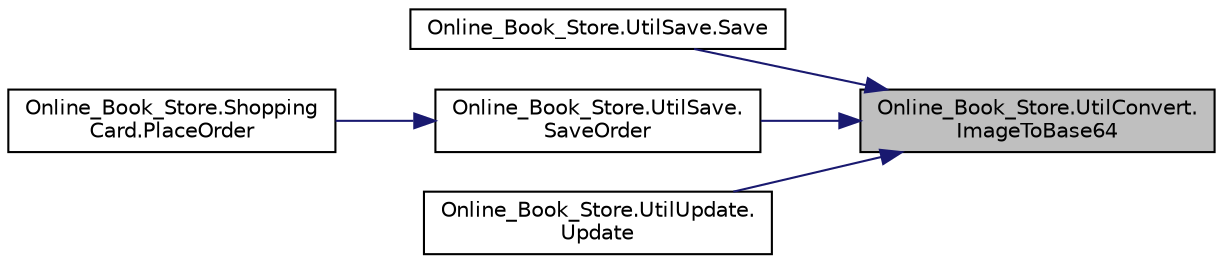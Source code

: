 digraph "Online_Book_Store.UtilConvert.ImageToBase64"
{
 // LATEX_PDF_SIZE
  edge [fontname="Helvetica",fontsize="10",labelfontname="Helvetica",labelfontsize="10"];
  node [fontname="Helvetica",fontsize="10",shape=record];
  rankdir="RL";
  Node1 [label="Online_Book_Store.UtilConvert.\lImageToBase64",height=0.2,width=0.4,color="black", fillcolor="grey75", style="filled", fontcolor="black",tooltip="This function convert from Image to base 64 string. After that convert Image to byte[]."];
  Node1 -> Node2 [dir="back",color="midnightblue",fontsize="10",style="solid",fontname="Helvetica"];
  Node2 [label="Online_Book_Store.UtilSave.Save",height=0.2,width=0.4,color="black", fillcolor="white", style="filled",URL="$class_online___book___store_1_1_util_save.html#a1ee805aa16dafb36bb669426873f63ab",tooltip="This function save elements of the ShoppingCard.xml file."];
  Node1 -> Node3 [dir="back",color="midnightblue",fontsize="10",style="solid",fontname="Helvetica"];
  Node3 [label="Online_Book_Store.UtilSave.\lSaveOrder",height=0.2,width=0.4,color="black", fillcolor="white", style="filled",URL="$class_online___book___store_1_1_util_save.html#a280c53ab0e9d20052656b1d7cb977291",tooltip="This function save elements of the MyOrders.xml file."];
  Node3 -> Node4 [dir="back",color="midnightblue",fontsize="10",style="solid",fontname="Helvetica"];
  Node4 [label="Online_Book_Store.Shopping\lCard.PlaceOrder",height=0.2,width=0.4,color="black", fillcolor="white", style="filled",URL="$class_online___book___store_1_1_shopping_card.html#a8edb43d35caf5902e26c24f148195872",tooltip="This function used to call order operations."];
  Node1 -> Node5 [dir="back",color="midnightblue",fontsize="10",style="solid",fontname="Helvetica"];
  Node5 [label="Online_Book_Store.UtilUpdate.\lUpdate",height=0.2,width=0.4,color="black", fillcolor="white", style="filled",URL="$class_online___book___store_1_1_util_update.html#ac8df8675fdbb0819c2c830efe701fb58",tooltip="This function update elements of the ProductList.xml file."];
}
